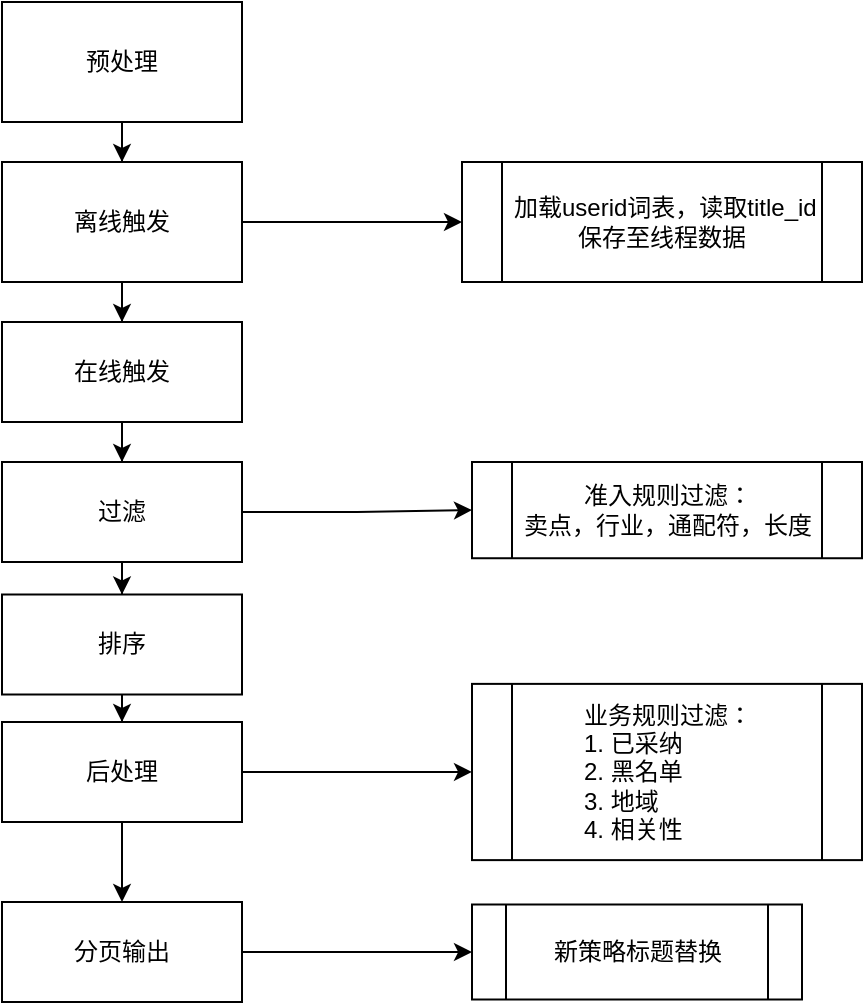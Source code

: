 <mxfile version="16.1.0" type="github">
  <diagram id="DrZSJJ-xVzIKOVdjCrZx" name="Page-1">
    <mxGraphModel dx="913" dy="541" grid="1" gridSize="10" guides="1" tooltips="1" connect="1" arrows="1" fold="1" page="1" pageScale="1" pageWidth="827" pageHeight="1169" math="0" shadow="0">
      <root>
        <mxCell id="0" />
        <mxCell id="1" parent="0" />
        <mxCell id="V6_Sba7n9bD_rrZkqpJI-3" value="" style="edgeStyle=orthogonalEdgeStyle;rounded=0;orthogonalLoop=1;jettySize=auto;html=1;" parent="1" source="V6_Sba7n9bD_rrZkqpJI-1" target="V6_Sba7n9bD_rrZkqpJI-2" edge="1">
          <mxGeometry relative="1" as="geometry" />
        </mxCell>
        <mxCell id="V6_Sba7n9bD_rrZkqpJI-1" value="预处理" style="rounded=0;whiteSpace=wrap;html=1;" parent="1" vertex="1">
          <mxGeometry x="220" y="20" width="120" height="60" as="geometry" />
        </mxCell>
        <mxCell id="V6_Sba7n9bD_rrZkqpJI-5" value="" style="edgeStyle=orthogonalEdgeStyle;rounded=0;orthogonalLoop=1;jettySize=auto;html=1;" parent="1" source="V6_Sba7n9bD_rrZkqpJI-2" target="V6_Sba7n9bD_rrZkqpJI-4" edge="1">
          <mxGeometry relative="1" as="geometry" />
        </mxCell>
        <mxCell id="V6_Sba7n9bD_rrZkqpJI-9" value="" style="edgeStyle=orthogonalEdgeStyle;rounded=0;orthogonalLoop=1;jettySize=auto;html=1;" parent="1" source="V6_Sba7n9bD_rrZkqpJI-2" target="V6_Sba7n9bD_rrZkqpJI-8" edge="1">
          <mxGeometry relative="1" as="geometry" />
        </mxCell>
        <mxCell id="V6_Sba7n9bD_rrZkqpJI-2" value="离线触发" style="rounded=0;whiteSpace=wrap;html=1;" parent="1" vertex="1">
          <mxGeometry x="220" y="100" width="120" height="60" as="geometry" />
        </mxCell>
        <mxCell id="V6_Sba7n9bD_rrZkqpJI-7" value="" style="edgeStyle=orthogonalEdgeStyle;rounded=0;orthogonalLoop=1;jettySize=auto;html=1;" parent="1" source="V6_Sba7n9bD_rrZkqpJI-4" target="V6_Sba7n9bD_rrZkqpJI-6" edge="1">
          <mxGeometry relative="1" as="geometry" />
        </mxCell>
        <mxCell id="V6_Sba7n9bD_rrZkqpJI-4" value="在线触发&lt;br&gt;" style="rounded=0;whiteSpace=wrap;html=1;" parent="1" vertex="1">
          <mxGeometry x="220" y="180" width="120" height="50" as="geometry" />
        </mxCell>
        <mxCell id="V6_Sba7n9bD_rrZkqpJI-11" value="" style="edgeStyle=orthogonalEdgeStyle;rounded=0;orthogonalLoop=1;jettySize=auto;html=1;" parent="1" source="V6_Sba7n9bD_rrZkqpJI-6" target="V6_Sba7n9bD_rrZkqpJI-10" edge="1">
          <mxGeometry relative="1" as="geometry" />
        </mxCell>
        <mxCell id="V6_Sba7n9bD_rrZkqpJI-14" value="" style="edgeStyle=orthogonalEdgeStyle;rounded=0;orthogonalLoop=1;jettySize=auto;html=1;" parent="1" source="V6_Sba7n9bD_rrZkqpJI-6" target="V6_Sba7n9bD_rrZkqpJI-13" edge="1">
          <mxGeometry relative="1" as="geometry" />
        </mxCell>
        <mxCell id="V6_Sba7n9bD_rrZkqpJI-6" value="过滤" style="rounded=0;whiteSpace=wrap;html=1;" parent="1" vertex="1">
          <mxGeometry x="220" y="250" width="120" height="50" as="geometry" />
        </mxCell>
        <mxCell id="V6_Sba7n9bD_rrZkqpJI-8" value="&amp;nbsp;加载userid词表，读取title_id&lt;br&gt;保存至线程数据" style="shape=process;whiteSpace=wrap;html=1;backgroundOutline=1;rounded=0;" parent="1" vertex="1">
          <mxGeometry x="450" y="100" width="200" height="60" as="geometry" />
        </mxCell>
        <mxCell id="V6_Sba7n9bD_rrZkqpJI-10" value="&lt;span style=&quot;font-family: &amp;#34;arial&amp;#34; , sans-serif ; background-color: rgb(255 , 255 , 255)&quot;&gt;准入规则过滤：&lt;br&gt;卖点，行业，通配符，长度&lt;br&gt;&lt;/span&gt;" style="shape=process;whiteSpace=wrap;html=1;backgroundOutline=1;rounded=0;" parent="1" vertex="1">
          <mxGeometry x="455" y="250" width="195" height="48.12" as="geometry" />
        </mxCell>
        <mxCell id="V6_Sba7n9bD_rrZkqpJI-16" value="" style="edgeStyle=orthogonalEdgeStyle;rounded=0;orthogonalLoop=1;jettySize=auto;html=1;" parent="1" source="V6_Sba7n9bD_rrZkqpJI-13" target="V6_Sba7n9bD_rrZkqpJI-15" edge="1">
          <mxGeometry relative="1" as="geometry" />
        </mxCell>
        <mxCell id="V6_Sba7n9bD_rrZkqpJI-13" value="排序" style="rounded=0;whiteSpace=wrap;html=1;" parent="1" vertex="1">
          <mxGeometry x="220" y="316.25" width="120" height="50" as="geometry" />
        </mxCell>
        <mxCell id="V6_Sba7n9bD_rrZkqpJI-18" value="" style="edgeStyle=orthogonalEdgeStyle;rounded=0;orthogonalLoop=1;jettySize=auto;html=1;" parent="1" source="V6_Sba7n9bD_rrZkqpJI-15" target="V6_Sba7n9bD_rrZkqpJI-17" edge="1">
          <mxGeometry relative="1" as="geometry" />
        </mxCell>
        <mxCell id="0tbr1Pv8hDE1tap-zzhN-1" value="" style="edgeStyle=orthogonalEdgeStyle;rounded=0;orthogonalLoop=1;jettySize=auto;html=1;fontSize=12;" edge="1" parent="1" source="V6_Sba7n9bD_rrZkqpJI-15" target="V6_Sba7n9bD_rrZkqpJI-19">
          <mxGeometry relative="1" as="geometry" />
        </mxCell>
        <mxCell id="V6_Sba7n9bD_rrZkqpJI-15" value="后处理" style="rounded=0;whiteSpace=wrap;html=1;" parent="1" vertex="1">
          <mxGeometry x="220" y="380" width="120" height="50" as="geometry" />
        </mxCell>
        <mxCell id="0tbr1Pv8hDE1tap-zzhN-5" value="" style="edgeStyle=orthogonalEdgeStyle;rounded=0;orthogonalLoop=1;jettySize=auto;html=1;fontSize=12;" edge="1" parent="1" source="V6_Sba7n9bD_rrZkqpJI-17" target="0tbr1Pv8hDE1tap-zzhN-4">
          <mxGeometry relative="1" as="geometry" />
        </mxCell>
        <mxCell id="V6_Sba7n9bD_rrZkqpJI-17" value="分页输出" style="rounded=0;whiteSpace=wrap;html=1;" parent="1" vertex="1">
          <mxGeometry x="220" y="470" width="120" height="50" as="geometry" />
        </mxCell>
        <mxCell id="V6_Sba7n9bD_rrZkqpJI-19" value="业务规则过滤：&lt;br&gt;&lt;div style=&quot;text-align: left&quot;&gt;&lt;span&gt;1. 已采纳&lt;/span&gt;&lt;/div&gt;&lt;div style=&quot;text-align: left&quot;&gt;&lt;span&gt;2. 黑名单&lt;/span&gt;&lt;/div&gt;&lt;div style=&quot;text-align: left&quot;&gt;&lt;span&gt;3. 地域&lt;/span&gt;&lt;/div&gt;&lt;div style=&quot;text-align: left&quot;&gt;&lt;span&gt;4. 相关性&lt;/span&gt;&lt;/div&gt;" style="shape=process;whiteSpace=wrap;html=1;backgroundOutline=1;rounded=0;align=center;" parent="1" vertex="1">
          <mxGeometry x="455" y="360.94" width="195" height="88.12" as="geometry" />
        </mxCell>
        <mxCell id="0tbr1Pv8hDE1tap-zzhN-4" value="新策略标题替换" style="shape=process;whiteSpace=wrap;html=1;backgroundOutline=1;rounded=0;" vertex="1" parent="1">
          <mxGeometry x="455" y="471.25" width="165" height="47.5" as="geometry" />
        </mxCell>
      </root>
    </mxGraphModel>
  </diagram>
</mxfile>
